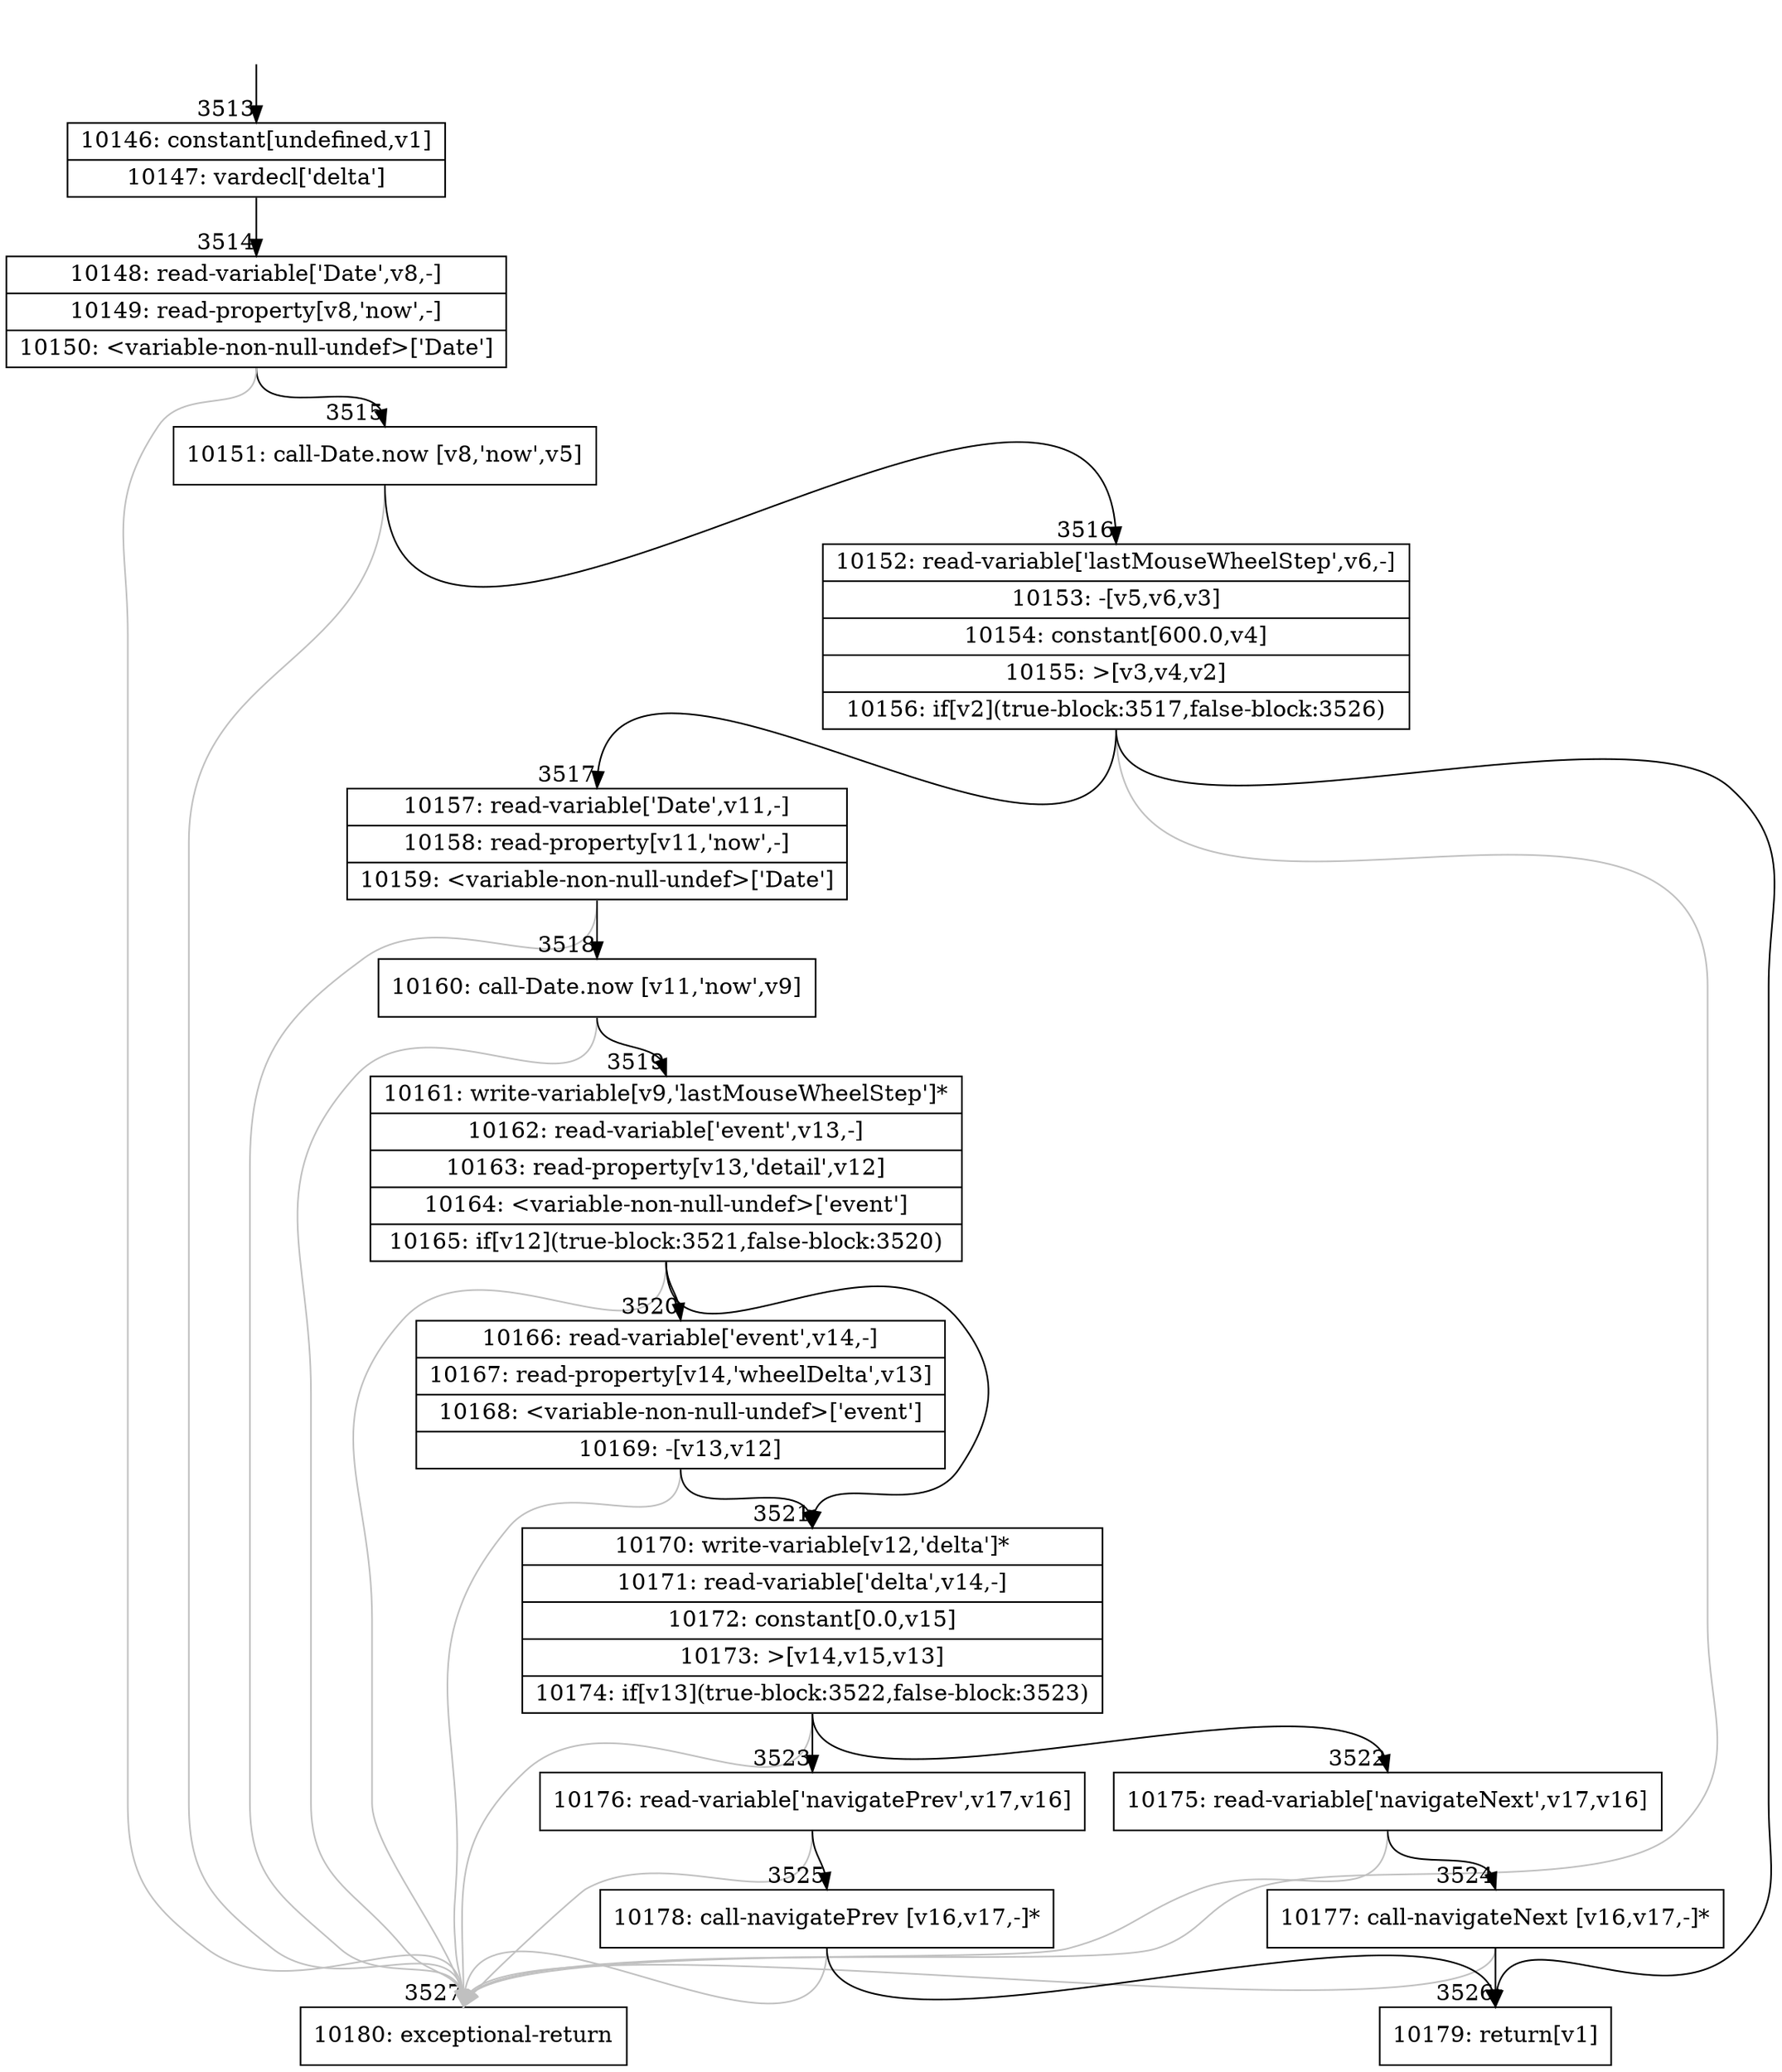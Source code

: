 digraph {
rankdir="TD"
BB_entry202[shape=none,label=""];
BB_entry202 -> BB3513 [tailport=s, headport=n, headlabel="    3513"]
BB3513 [shape=record label="{10146: constant[undefined,v1]|10147: vardecl['delta']}" ] 
BB3513 -> BB3514 [tailport=s, headport=n, headlabel="      3514"]
BB3514 [shape=record label="{10148: read-variable['Date',v8,-]|10149: read-property[v8,'now',-]|10150: \<variable-non-null-undef\>['Date']}" ] 
BB3514 -> BB3515 [tailport=s, headport=n, headlabel="      3515"]
BB3514 -> BB3527 [tailport=s, headport=n, color=gray, headlabel="      3527"]
BB3515 [shape=record label="{10151: call-Date.now [v8,'now',v5]}" ] 
BB3515 -> BB3516 [tailport=s, headport=n, headlabel="      3516"]
BB3515 -> BB3527 [tailport=s, headport=n, color=gray]
BB3516 [shape=record label="{10152: read-variable['lastMouseWheelStep',v6,-]|10153: -[v5,v6,v3]|10154: constant[600.0,v4]|10155: \>[v3,v4,v2]|10156: if[v2](true-block:3517,false-block:3526)}" ] 
BB3516 -> BB3517 [tailport=s, headport=n, headlabel="      3517"]
BB3516 -> BB3526 [tailport=s, headport=n, headlabel="      3526"]
BB3516 -> BB3527 [tailport=s, headport=n, color=gray]
BB3517 [shape=record label="{10157: read-variable['Date',v11,-]|10158: read-property[v11,'now',-]|10159: \<variable-non-null-undef\>['Date']}" ] 
BB3517 -> BB3518 [tailport=s, headport=n, headlabel="      3518"]
BB3517 -> BB3527 [tailport=s, headport=n, color=gray]
BB3518 [shape=record label="{10160: call-Date.now [v11,'now',v9]}" ] 
BB3518 -> BB3519 [tailport=s, headport=n, headlabel="      3519"]
BB3518 -> BB3527 [tailport=s, headport=n, color=gray]
BB3519 [shape=record label="{10161: write-variable[v9,'lastMouseWheelStep']*|10162: read-variable['event',v13,-]|10163: read-property[v13,'detail',v12]|10164: \<variable-non-null-undef\>['event']|10165: if[v12](true-block:3521,false-block:3520)}" ] 
BB3519 -> BB3521 [tailport=s, headport=n, headlabel="      3521"]
BB3519 -> BB3520 [tailport=s, headport=n, headlabel="      3520"]
BB3519 -> BB3527 [tailport=s, headport=n, color=gray]
BB3520 [shape=record label="{10166: read-variable['event',v14,-]|10167: read-property[v14,'wheelDelta',v13]|10168: \<variable-non-null-undef\>['event']|10169: -[v13,v12]}" ] 
BB3520 -> BB3521 [tailport=s, headport=n]
BB3520 -> BB3527 [tailport=s, headport=n, color=gray]
BB3521 [shape=record label="{10170: write-variable[v12,'delta']*|10171: read-variable['delta',v14,-]|10172: constant[0.0,v15]|10173: \>[v14,v15,v13]|10174: if[v13](true-block:3522,false-block:3523)}" ] 
BB3521 -> BB3522 [tailport=s, headport=n, headlabel="      3522"]
BB3521 -> BB3523 [tailport=s, headport=n, headlabel="      3523"]
BB3521 -> BB3527 [tailport=s, headport=n, color=gray]
BB3522 [shape=record label="{10175: read-variable['navigateNext',v17,v16]}" ] 
BB3522 -> BB3524 [tailport=s, headport=n, headlabel="      3524"]
BB3522 -> BB3527 [tailport=s, headport=n, color=gray]
BB3523 [shape=record label="{10176: read-variable['navigatePrev',v17,v16]}" ] 
BB3523 -> BB3525 [tailport=s, headport=n, headlabel="      3525"]
BB3523 -> BB3527 [tailport=s, headport=n, color=gray]
BB3524 [shape=record label="{10177: call-navigateNext [v16,v17,-]*}" ] 
BB3524 -> BB3526 [tailport=s, headport=n]
BB3524 -> BB3527 [tailport=s, headport=n, color=gray]
BB3525 [shape=record label="{10178: call-navigatePrev [v16,v17,-]*}" ] 
BB3525 -> BB3526 [tailport=s, headport=n]
BB3525 -> BB3527 [tailport=s, headport=n, color=gray]
BB3526 [shape=record label="{10179: return[v1]}" ] 
BB3527 [shape=record label="{10180: exceptional-return}" ] 
//#$~ 4034
}
